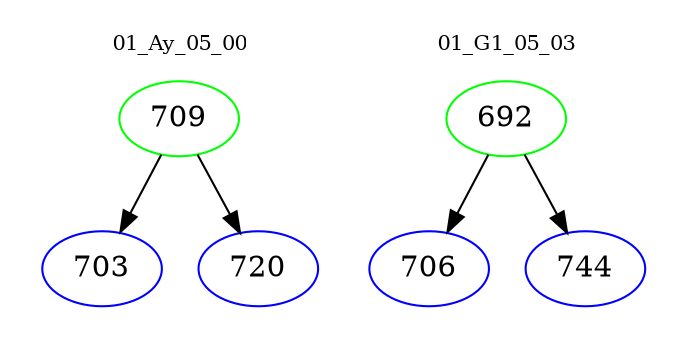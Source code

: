 digraph{
subgraph cluster_0 {
color = white
label = "01_Ay_05_00";
fontsize=10;
T0_709 [label="709", color="green"]
T0_709 -> T0_703 [color="black"]
T0_703 [label="703", color="blue"]
T0_709 -> T0_720 [color="black"]
T0_720 [label="720", color="blue"]
}
subgraph cluster_1 {
color = white
label = "01_G1_05_03";
fontsize=10;
T1_692 [label="692", color="green"]
T1_692 -> T1_706 [color="black"]
T1_706 [label="706", color="blue"]
T1_692 -> T1_744 [color="black"]
T1_744 [label="744", color="blue"]
}
}
